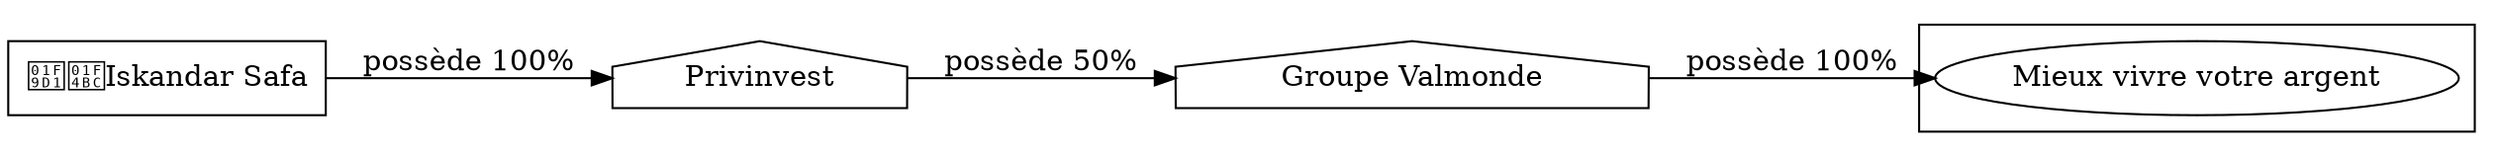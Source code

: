 digraph {
  rankdir=LR;
  subgraph roots {
    
      "iskandar-safa-86"[label="🧑‍💼Iskandar Safa" shape=box]
    
  }

  
    "groupe-valmonde-88"[label="Groupe Valmonde" shape=house]
  
    "privinvest-87"[label="Privinvest" shape=house]
  

  subgraph clusterLeaves {
    
      "mieux-vivre-votre-argent-90"[label="Mieux vivre votre argent"]
    
  }

  
    "groupe-valmonde-88" -> "mieux-vivre-votre-argent-90" [
      label="possède 100%"
    ]
  
    "privinvest-87" -> "groupe-valmonde-88" [
      label="possède 50%"
    ]
  
    "iskandar-safa-86" -> "privinvest-87" [
      label="possède 100%"
    ]
  
}
